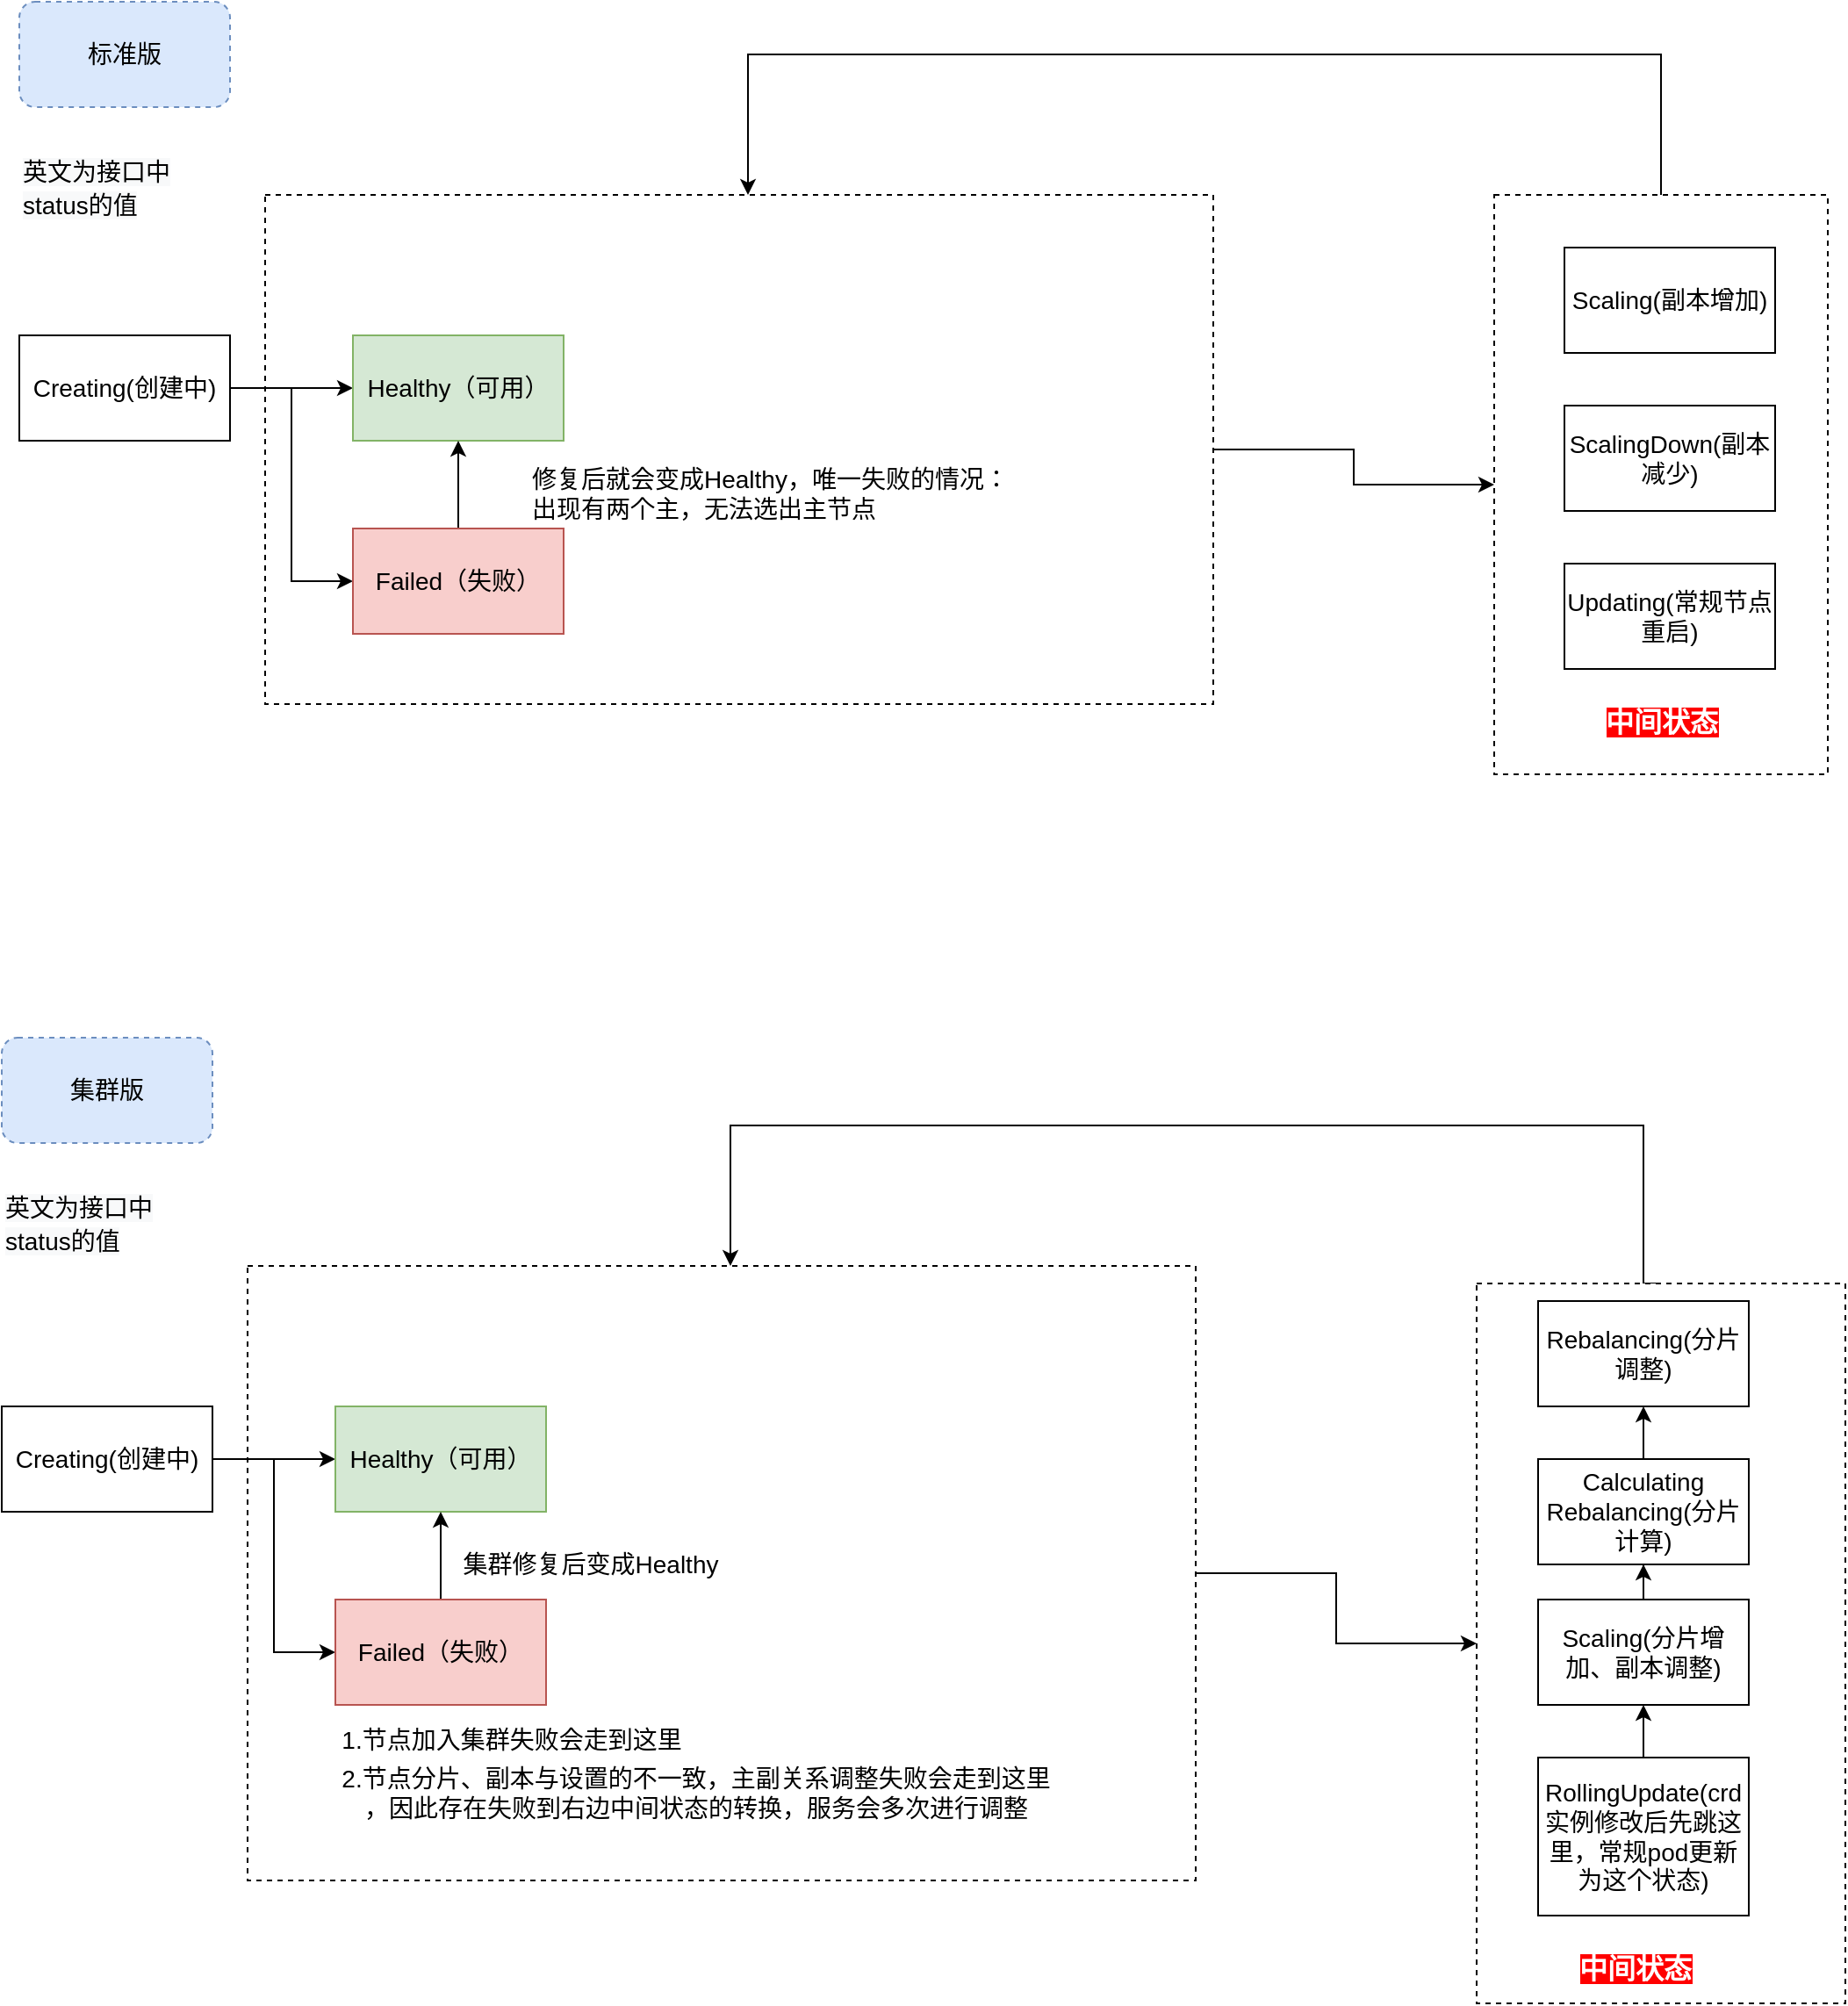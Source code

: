 <mxfile version="16.1.2" type="github">
  <diagram id="45r2YLanDA78DfzZ4tow" name="第 1 页">
    <mxGraphModel dx="1237" dy="690" grid="1" gridSize="10" guides="1" tooltips="1" connect="1" arrows="1" fold="1" page="1" pageScale="1" pageWidth="2336" pageHeight="1654" math="0" shadow="0">
      <root>
        <mxCell id="0" />
        <mxCell id="1" parent="0" />
        <mxCell id="iW9RcpAypNcfmbrvbA0N-21" style="edgeStyle=orthogonalEdgeStyle;rounded=0;orthogonalLoop=1;jettySize=auto;html=1;entryX=0;entryY=0.5;entryDx=0;entryDy=0;fontSize=14;" edge="1" parent="1" source="iW9RcpAypNcfmbrvbA0N-20" target="iW9RcpAypNcfmbrvbA0N-16">
          <mxGeometry relative="1" as="geometry" />
        </mxCell>
        <mxCell id="iW9RcpAypNcfmbrvbA0N-20" value="" style="whiteSpace=wrap;html=1;dashed=1;fontSize=14;" vertex="1" parent="1">
          <mxGeometry x="200" y="150" width="540" height="290" as="geometry" />
        </mxCell>
        <mxCell id="iW9RcpAypNcfmbrvbA0N-23" style="edgeStyle=orthogonalEdgeStyle;rounded=0;orthogonalLoop=1;jettySize=auto;html=1;exitX=0.5;exitY=0;exitDx=0;exitDy=0;fontSize=14;" edge="1" parent="1" source="iW9RcpAypNcfmbrvbA0N-16" target="iW9RcpAypNcfmbrvbA0N-20">
          <mxGeometry relative="1" as="geometry">
            <Array as="points">
              <mxPoint x="995" y="70" />
              <mxPoint x="475" y="70" />
            </Array>
          </mxGeometry>
        </mxCell>
        <mxCell id="iW9RcpAypNcfmbrvbA0N-16" value="" style="whiteSpace=wrap;html=1;dashed=1;fontSize=14;" vertex="1" parent="1">
          <mxGeometry x="900" y="150" width="190" height="330" as="geometry" />
        </mxCell>
        <mxCell id="iW9RcpAypNcfmbrvbA0N-2" value="Creating(创建中)" style="whiteSpace=wrap;html=1;rounded=0;fontSize=14;" vertex="1" parent="1">
          <mxGeometry x="60" y="230" width="120" height="60" as="geometry" />
        </mxCell>
        <mxCell id="iW9RcpAypNcfmbrvbA0N-7" value="" style="edgeStyle=orthogonalEdgeStyle;rounded=0;orthogonalLoop=1;jettySize=auto;html=1;exitX=1;exitY=0.5;exitDx=0;exitDy=0;fontSize=14;" edge="1" parent="1" source="iW9RcpAypNcfmbrvbA0N-2" target="iW9RcpAypNcfmbrvbA0N-6">
          <mxGeometry relative="1" as="geometry" />
        </mxCell>
        <mxCell id="iW9RcpAypNcfmbrvbA0N-13" style="edgeStyle=orthogonalEdgeStyle;rounded=0;orthogonalLoop=1;jettySize=auto;html=1;entryX=0;entryY=0.5;entryDx=0;entryDy=0;fontSize=14;" edge="1" parent="1" source="iW9RcpAypNcfmbrvbA0N-2" target="iW9RcpAypNcfmbrvbA0N-8">
          <mxGeometry relative="1" as="geometry" />
        </mxCell>
        <mxCell id="iW9RcpAypNcfmbrvbA0N-4" value="Scaling(副本增加)" style="whiteSpace=wrap;html=1;rounded=0;fontSize=14;" vertex="1" parent="1">
          <mxGeometry x="940" y="180" width="120" height="60" as="geometry" />
        </mxCell>
        <mxCell id="iW9RcpAypNcfmbrvbA0N-6" value="Healthy（可用）" style="whiteSpace=wrap;html=1;rounded=0;fillColor=#d5e8d4;strokeColor=#82b366;fontSize=14;" vertex="1" parent="1">
          <mxGeometry x="250" y="230" width="120" height="60" as="geometry" />
        </mxCell>
        <mxCell id="iW9RcpAypNcfmbrvbA0N-14" value="" style="edgeStyle=orthogonalEdgeStyle;rounded=0;orthogonalLoop=1;jettySize=auto;html=1;fontSize=14;" edge="1" parent="1" source="iW9RcpAypNcfmbrvbA0N-8" target="iW9RcpAypNcfmbrvbA0N-6">
          <mxGeometry relative="1" as="geometry" />
        </mxCell>
        <mxCell id="iW9RcpAypNcfmbrvbA0N-8" value="Failed（失败）" style="whiteSpace=wrap;html=1;rounded=0;fillColor=#f8cecc;strokeColor=#b85450;fontSize=14;" vertex="1" parent="1">
          <mxGeometry x="250" y="340" width="120" height="60" as="geometry" />
        </mxCell>
        <mxCell id="iW9RcpAypNcfmbrvbA0N-9" value="ScalingDown(副本减少)" style="whiteSpace=wrap;html=1;rounded=0;fontSize=14;" vertex="1" parent="1">
          <mxGeometry x="940" y="270" width="120" height="60" as="geometry" />
        </mxCell>
        <mxCell id="iW9RcpAypNcfmbrvbA0N-12" value="Updating(常规节点重启)" style="whiteSpace=wrap;html=1;rounded=0;fontSize=14;" vertex="1" parent="1">
          <mxGeometry x="940" y="360" width="120" height="60" as="geometry" />
        </mxCell>
        <mxCell id="iW9RcpAypNcfmbrvbA0N-15" value="修复后就会变成Healthy，唯一失败的情况：&lt;br&gt;出现有两个主，无法选出主节点" style="text;html=1;resizable=0;autosize=1;align=left;verticalAlign=middle;points=[];fillColor=none;strokeColor=none;rounded=0;fontSize=14;" vertex="1" parent="1">
          <mxGeometry x="350" y="300" width="290" height="40" as="geometry" />
        </mxCell>
        <mxCell id="iW9RcpAypNcfmbrvbA0N-25" value="标准版" style="rounded=1;whiteSpace=wrap;html=1;dashed=1;fillColor=#dae8fc;strokeColor=#6c8ebf;fontSize=14;" vertex="1" parent="1">
          <mxGeometry x="60" y="40" width="120" height="60" as="geometry" />
        </mxCell>
        <mxCell id="iW9RcpAypNcfmbrvbA0N-26" style="edgeStyle=orthogonalEdgeStyle;rounded=0;orthogonalLoop=1;jettySize=auto;html=1;entryX=0;entryY=0.5;entryDx=0;entryDy=0;fontSize=14;" edge="1" parent="1" source="iW9RcpAypNcfmbrvbA0N-27" target="iW9RcpAypNcfmbrvbA0N-29">
          <mxGeometry relative="1" as="geometry" />
        </mxCell>
        <mxCell id="iW9RcpAypNcfmbrvbA0N-27" value="" style="whiteSpace=wrap;html=1;dashed=1;fontSize=14;" vertex="1" parent="1">
          <mxGeometry x="190" y="760" width="540" height="350" as="geometry" />
        </mxCell>
        <mxCell id="iW9RcpAypNcfmbrvbA0N-28" style="edgeStyle=orthogonalEdgeStyle;rounded=0;orthogonalLoop=1;jettySize=auto;html=1;exitX=0.5;exitY=0;exitDx=0;exitDy=0;fontSize=14;" edge="1" parent="1" source="iW9RcpAypNcfmbrvbA0N-29" target="iW9RcpAypNcfmbrvbA0N-27">
          <mxGeometry relative="1" as="geometry">
            <Array as="points">
              <mxPoint x="985" y="680" />
              <mxPoint x="465" y="680" />
            </Array>
          </mxGeometry>
        </mxCell>
        <mxCell id="iW9RcpAypNcfmbrvbA0N-29" value="" style="whiteSpace=wrap;html=1;dashed=1;fontSize=14;" vertex="1" parent="1">
          <mxGeometry x="890" y="770" width="210" height="410" as="geometry" />
        </mxCell>
        <mxCell id="iW9RcpAypNcfmbrvbA0N-30" value="Creating(创建中)" style="whiteSpace=wrap;html=1;rounded=0;fontSize=14;" vertex="1" parent="1">
          <mxGeometry x="50" y="840" width="120" height="60" as="geometry" />
        </mxCell>
        <mxCell id="iW9RcpAypNcfmbrvbA0N-31" value="" style="edgeStyle=orthogonalEdgeStyle;rounded=0;orthogonalLoop=1;jettySize=auto;html=1;exitX=1;exitY=0.5;exitDx=0;exitDy=0;fontSize=14;" edge="1" parent="1" source="iW9RcpAypNcfmbrvbA0N-30" target="iW9RcpAypNcfmbrvbA0N-34">
          <mxGeometry relative="1" as="geometry" />
        </mxCell>
        <mxCell id="iW9RcpAypNcfmbrvbA0N-32" style="edgeStyle=orthogonalEdgeStyle;rounded=0;orthogonalLoop=1;jettySize=auto;html=1;entryX=0;entryY=0.5;entryDx=0;entryDy=0;fontSize=14;" edge="1" parent="1" source="iW9RcpAypNcfmbrvbA0N-30" target="iW9RcpAypNcfmbrvbA0N-36">
          <mxGeometry relative="1" as="geometry" />
        </mxCell>
        <mxCell id="iW9RcpAypNcfmbrvbA0N-33" value="Rebalancing(分片调整)" style="whiteSpace=wrap;html=1;rounded=0;fontSize=14;" vertex="1" parent="1">
          <mxGeometry x="925" y="780" width="120" height="60" as="geometry" />
        </mxCell>
        <mxCell id="iW9RcpAypNcfmbrvbA0N-34" value="Healthy（可用）" style="whiteSpace=wrap;html=1;rounded=0;fillColor=#d5e8d4;strokeColor=#82b366;fontSize=14;" vertex="1" parent="1">
          <mxGeometry x="240" y="840" width="120" height="60" as="geometry" />
        </mxCell>
        <mxCell id="iW9RcpAypNcfmbrvbA0N-35" value="" style="edgeStyle=orthogonalEdgeStyle;rounded=0;orthogonalLoop=1;jettySize=auto;html=1;fontSize=14;" edge="1" parent="1" source="iW9RcpAypNcfmbrvbA0N-36" target="iW9RcpAypNcfmbrvbA0N-34">
          <mxGeometry relative="1" as="geometry" />
        </mxCell>
        <mxCell id="iW9RcpAypNcfmbrvbA0N-36" value="Failed（失败）" style="whiteSpace=wrap;html=1;rounded=0;fillColor=#f8cecc;strokeColor=#b85450;fontSize=14;" vertex="1" parent="1">
          <mxGeometry x="240" y="950" width="120" height="60" as="geometry" />
        </mxCell>
        <mxCell id="iW9RcpAypNcfmbrvbA0N-46" style="edgeStyle=orthogonalEdgeStyle;rounded=0;orthogonalLoop=1;jettySize=auto;html=1;entryX=0.5;entryY=1;entryDx=0;entryDy=0;fontSize=14;" edge="1" parent="1" source="iW9RcpAypNcfmbrvbA0N-37" target="iW9RcpAypNcfmbrvbA0N-42">
          <mxGeometry relative="1" as="geometry" />
        </mxCell>
        <mxCell id="iW9RcpAypNcfmbrvbA0N-37" value="Scaling(分片增加、副本调整)" style="whiteSpace=wrap;html=1;rounded=0;fontSize=14;" vertex="1" parent="1">
          <mxGeometry x="925" y="950" width="120" height="60" as="geometry" />
        </mxCell>
        <mxCell id="iW9RcpAypNcfmbrvbA0N-45" style="edgeStyle=orthogonalEdgeStyle;rounded=0;orthogonalLoop=1;jettySize=auto;html=1;fontSize=14;" edge="1" parent="1" source="iW9RcpAypNcfmbrvbA0N-38" target="iW9RcpAypNcfmbrvbA0N-37">
          <mxGeometry relative="1" as="geometry" />
        </mxCell>
        <mxCell id="iW9RcpAypNcfmbrvbA0N-38" value="RollingUpdate(crd实例修改后先跳这里，常规pod更新为这个状态)" style="whiteSpace=wrap;html=1;rounded=0;fontSize=14;" vertex="1" parent="1">
          <mxGeometry x="925" y="1040" width="120" height="90" as="geometry" />
        </mxCell>
        <mxCell id="iW9RcpAypNcfmbrvbA0N-39" value="集群修复后变成Healthy" style="text;html=1;resizable=0;autosize=1;align=center;verticalAlign=middle;points=[];fillColor=none;strokeColor=none;rounded=0;fontSize=14;" vertex="1" parent="1">
          <mxGeometry x="305" y="920" width="160" height="20" as="geometry" />
        </mxCell>
        <mxCell id="iW9RcpAypNcfmbrvbA0N-43" value="" style="edgeStyle=orthogonalEdgeStyle;rounded=0;orthogonalLoop=1;jettySize=auto;html=1;fontSize=14;" edge="1" parent="1" source="iW9RcpAypNcfmbrvbA0N-42" target="iW9RcpAypNcfmbrvbA0N-33">
          <mxGeometry relative="1" as="geometry" />
        </mxCell>
        <mxCell id="iW9RcpAypNcfmbrvbA0N-42" value="Calculating Rebalancing(分片计算)" style="whiteSpace=wrap;html=1;rounded=0;fontSize=14;" vertex="1" parent="1">
          <mxGeometry x="925" y="870" width="120" height="60" as="geometry" />
        </mxCell>
        <mxCell id="iW9RcpAypNcfmbrvbA0N-47" value="1.节点加入集群失败会走到这里" style="text;html=1;resizable=0;autosize=1;align=center;verticalAlign=middle;points=[];fillColor=none;strokeColor=none;rounded=0;fontSize=14;" vertex="1" parent="1">
          <mxGeometry x="235" y="1020" width="210" height="20" as="geometry" />
        </mxCell>
        <mxCell id="iW9RcpAypNcfmbrvbA0N-48" value="2.节点分片、副本与设置的不一致，主副关系调整失败会走到这里&lt;br&gt;，因此存在失败到右边中间状态的转换，服务会多次进行调整" style="text;html=1;resizable=0;autosize=1;align=center;verticalAlign=middle;points=[];fillColor=none;strokeColor=none;rounded=0;fontSize=14;" vertex="1" parent="1">
          <mxGeometry x="235" y="1040" width="420" height="40" as="geometry" />
        </mxCell>
        <mxCell id="iW9RcpAypNcfmbrvbA0N-52" value="&lt;font size=&quot;1&quot;&gt;&lt;b style=&quot;font-size: 16px ; background-color: rgb(255 , 0 , 0)&quot;&gt;中间状态&lt;/b&gt;&lt;/font&gt;" style="text;html=1;resizable=0;autosize=1;align=center;verticalAlign=middle;points=[];fillColor=none;strokeColor=none;rounded=0;dashed=1;fontSize=14;fontColor=#FFFFFF;" vertex="1" parent="1">
          <mxGeometry x="940" y="1150" width="80" height="20" as="geometry" />
        </mxCell>
        <mxCell id="iW9RcpAypNcfmbrvbA0N-53" value="&lt;font size=&quot;1&quot;&gt;&lt;b style=&quot;font-size: 16px ; background-color: rgb(255 , 0 , 0)&quot;&gt;中间状态&lt;/b&gt;&lt;/font&gt;" style="text;html=1;resizable=0;autosize=1;align=center;verticalAlign=middle;points=[];fillColor=none;strokeColor=none;rounded=0;dashed=1;fontSize=14;fontColor=#FFFFFF;" vertex="1" parent="1">
          <mxGeometry x="955" y="440" width="80" height="20" as="geometry" />
        </mxCell>
        <mxCell id="iW9RcpAypNcfmbrvbA0N-54" value="&lt;span style=&quot;color: rgb(0 , 0 , 0) ; font-family: &amp;#34;helvetica&amp;#34; ; font-size: 14px ; font-style: normal ; font-weight: 400 ; letter-spacing: normal ; text-align: center ; text-indent: 0px ; text-transform: none ; word-spacing: 0px ; background-color: rgb(248 , 249 , 250) ; display: inline ; float: none&quot;&gt;英文为接口中status的值&lt;/span&gt;" style="text;whiteSpace=wrap;html=1;fontSize=16;fontColor=#FFFFFF;" vertex="1" parent="1">
          <mxGeometry x="60" y="120" width="120" height="70" as="geometry" />
        </mxCell>
        <mxCell id="iW9RcpAypNcfmbrvbA0N-55" value="集群版" style="rounded=1;whiteSpace=wrap;html=1;dashed=1;fillColor=#dae8fc;strokeColor=#6c8ebf;fontSize=14;" vertex="1" parent="1">
          <mxGeometry x="50" y="630" width="120" height="60" as="geometry" />
        </mxCell>
        <mxCell id="iW9RcpAypNcfmbrvbA0N-56" value="&lt;span style=&quot;color: rgb(0 , 0 , 0) ; font-family: &amp;#34;helvetica&amp;#34; ; font-size: 14px ; font-style: normal ; font-weight: 400 ; letter-spacing: normal ; text-align: center ; text-indent: 0px ; text-transform: none ; word-spacing: 0px ; background-color: rgb(248 , 249 , 250) ; display: inline ; float: none&quot;&gt;英文为接口中status的值&lt;/span&gt;" style="text;whiteSpace=wrap;html=1;fontSize=16;fontColor=#FFFFFF;" vertex="1" parent="1">
          <mxGeometry x="50" y="710" width="120" height="70" as="geometry" />
        </mxCell>
      </root>
    </mxGraphModel>
  </diagram>
</mxfile>
